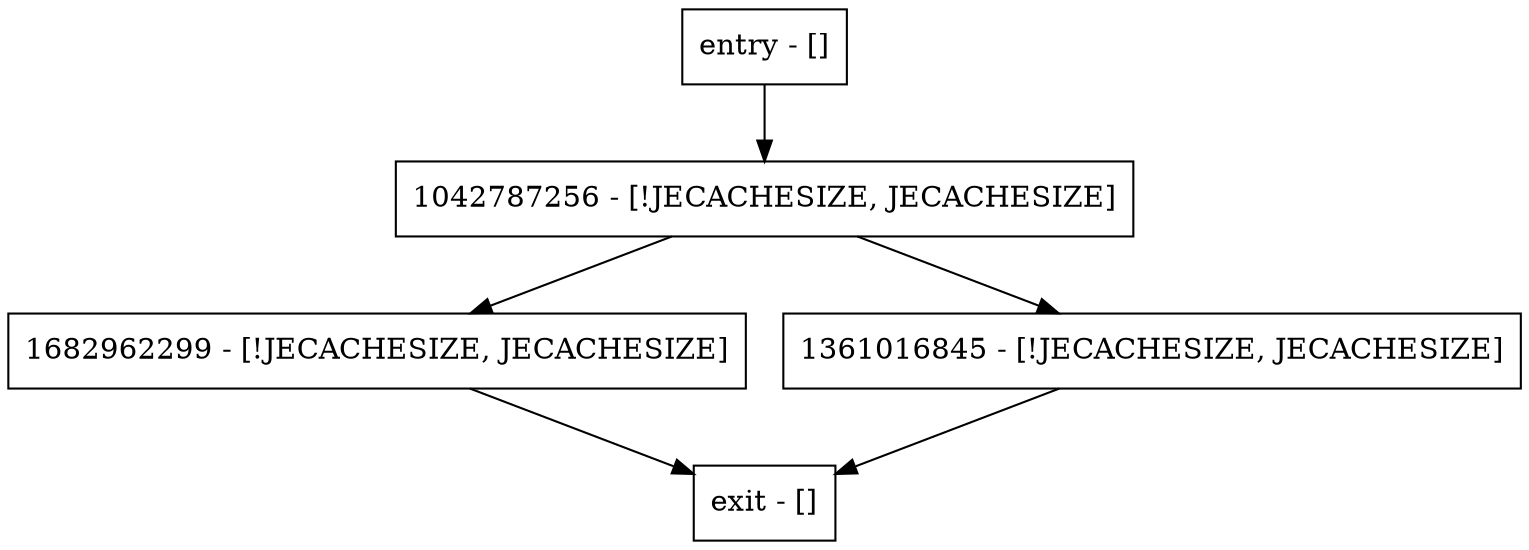 digraph getTimeoutInfo {
node [shape=record];
1682962299 [label="1682962299 - [!JECACHESIZE, JECACHESIZE]"];
entry [label="entry - []"];
exit [label="exit - []"];
1361016845 [label="1361016845 - [!JECACHESIZE, JECACHESIZE]"];
1042787256 [label="1042787256 - [!JECACHESIZE, JECACHESIZE]"];
entry;
exit;
1682962299 -> exit;
entry -> 1042787256;
1361016845 -> exit;
1042787256 -> 1682962299;
1042787256 -> 1361016845;
}
